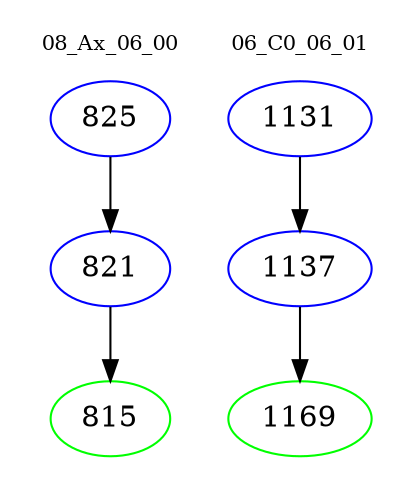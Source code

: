 digraph{
subgraph cluster_0 {
color = white
label = "08_Ax_06_00";
fontsize=10;
T0_825 [label="825", color="blue"]
T0_825 -> T0_821 [color="black"]
T0_821 [label="821", color="blue"]
T0_821 -> T0_815 [color="black"]
T0_815 [label="815", color="green"]
}
subgraph cluster_1 {
color = white
label = "06_C0_06_01";
fontsize=10;
T1_1131 [label="1131", color="blue"]
T1_1131 -> T1_1137 [color="black"]
T1_1137 [label="1137", color="blue"]
T1_1137 -> T1_1169 [color="black"]
T1_1169 [label="1169", color="green"]
}
}
